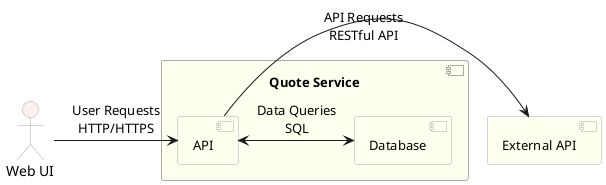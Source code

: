 @startuml

' Define the components
actor "Web UI" as UserComputer
component "Quote Service" as QuoteService {
    component "API" as ServiceAPI
    component "Database" as Database
}
component "External API" as ExternalAPI

' Define the interactions
UserComputer -> ServiceAPI: "User Requests\nHTTP/HTTPS"
ServiceAPI -> ExternalAPI: "API Requests\nRESTful API"
ServiceAPI <-> Database: "Data Queries\nSQL"

' Styling
skinparam component {
    BackgroundColor #FFFFF0
    BorderColor #AAAAAA
    FontSize 13
    ArrowFontSize 10
}

skinparam actor {
    BackgroundColor #FFF0F0
    BorderColor #AAAAAA
}

skinparam database {
    BackgroundColor #F0FFF0
    BorderColor #AAAAAA
}

@enduml

